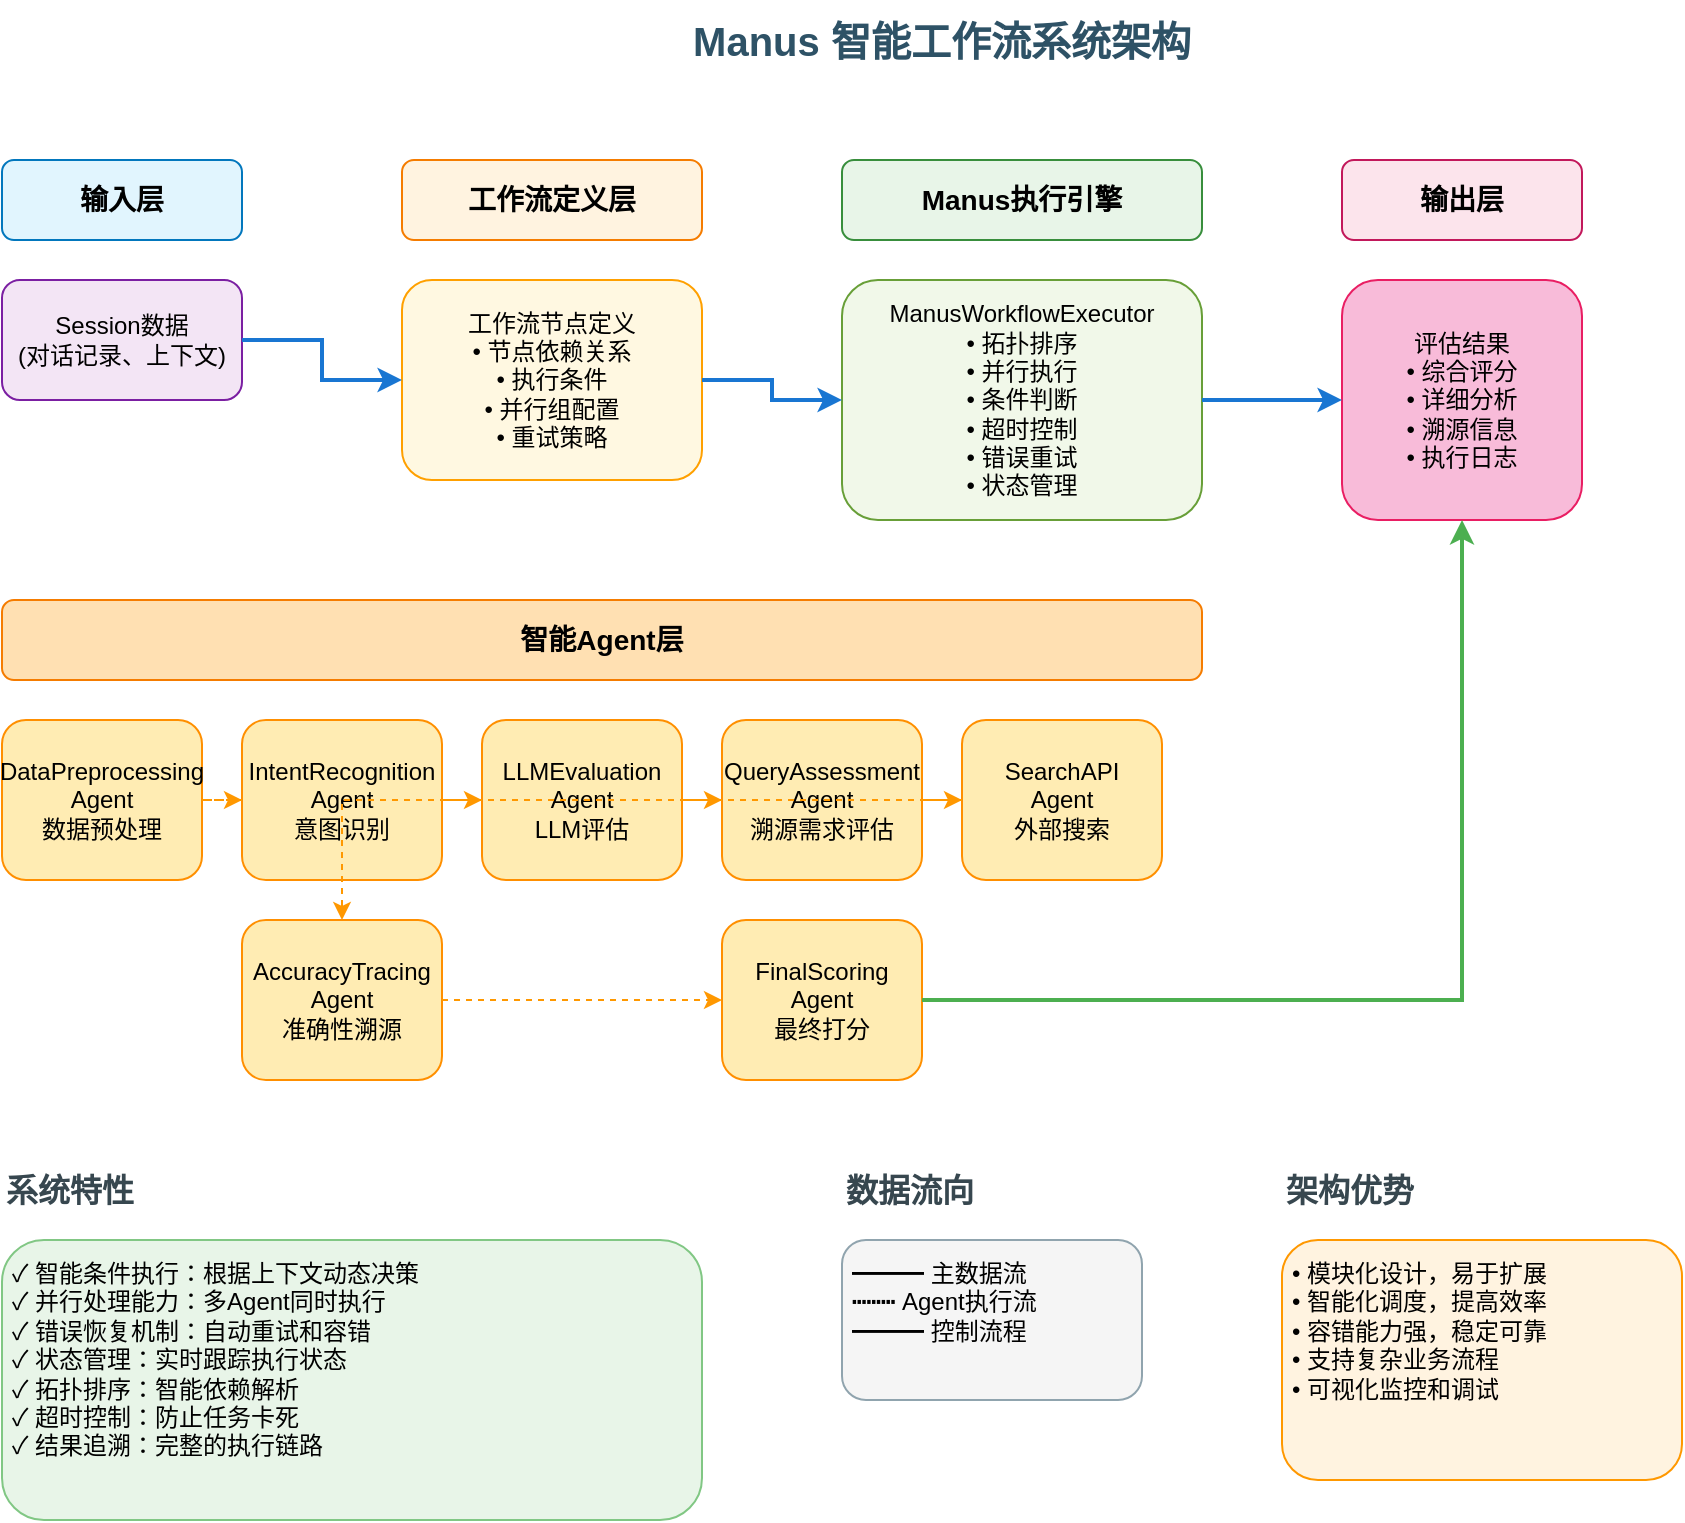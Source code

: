 <mxfile>
    <diagram name="Manus工作流系统架构" id="manus-workflow-architecture">
        <mxGraphModel dx="921" dy="372" grid="1" gridSize="10" guides="1" tooltips="1" connect="1" arrows="1" fold="1" page="1" pageScale="1" pageWidth="1169" pageHeight="827" math="0" shadow="0">
            <root>
                <mxCell id="0"/>
                <mxCell id="1" parent="0"/>
                <mxCell id="title" value="Manus 智能工作流系统架构" style="text;html=1;strokeColor=none;fillColor=none;align=center;verticalAlign=middle;whiteSpace=wrap;rounded=0;fontSize=20;fontStyle=1;fontColor=#2E5266;" parent="1" vertex="1">
                    <mxGeometry x="350" y="20" width="400" height="40" as="geometry"/>
                </mxCell>
                <mxCell id="input-layer" value="输入层" style="rounded=1;whiteSpace=wrap;html=1;fillColor=#E1F5FE;strokeColor=#0277BD;fontSize=14;fontStyle=1;" parent="1" vertex="1">
                    <mxGeometry x="80" y="100" width="120" height="40" as="geometry"/>
                </mxCell>
                <mxCell id="session-data" value="Session数据&#xa;(对话记录、上下文)" style="rounded=1;whiteSpace=wrap;html=1;fillColor=#F3E5F5;strokeColor=#7B1FA2;" parent="1" vertex="1">
                    <mxGeometry x="80" y="160" width="120" height="60" as="geometry"/>
                </mxCell>
                <mxCell id="workflow-def" value="工作流定义层" style="rounded=1;whiteSpace=wrap;html=1;fillColor=#FFF3E0;strokeColor=#F57C00;fontSize=14;fontStyle=1;" parent="1" vertex="1">
                    <mxGeometry x="280" y="100" width="150" height="40" as="geometry"/>
                </mxCell>
                <mxCell id="workflow-nodes" value="工作流节点定义&#xa;• 节点依赖关系&#xa;• 执行条件&#xa;• 并行组配置&#xa;• 重试策略" style="rounded=1;whiteSpace=wrap;html=1;fillColor=#FFF8E1;strokeColor=#FFA000;" parent="1" vertex="1">
                    <mxGeometry x="280" y="160" width="150" height="100" as="geometry"/>
                </mxCell>
                <mxCell id="execution-engine" value="Manus执行引擎" style="rounded=1;whiteSpace=wrap;html=1;fillColor=#E8F5E8;strokeColor=#388E3C;fontSize=14;fontStyle=1;" parent="1" vertex="1">
                    <mxGeometry x="500" y="100" width="180" height="40" as="geometry"/>
                </mxCell>
                <mxCell id="executor-features" value="ManusWorkflowExecutor&#xa;• 拓扑排序&#xa;• 并行执行&#xa;• 条件判断&#xa;• 超时控制&#xa;• 错误重试&#xa;• 状态管理" style="rounded=1;whiteSpace=wrap;html=1;fillColor=#F1F8E9;strokeColor=#689F38;" parent="1" vertex="1">
                    <mxGeometry x="500" y="160" width="180" height="120" as="geometry"/>
                </mxCell>
                <mxCell id="agent-layer" value="智能Agent层" style="rounded=1;whiteSpace=wrap;html=1;fillColor=#FFE0B2;strokeColor=#F57C00;fontSize=14;fontStyle=1;" parent="1" vertex="1">
                    <mxGeometry x="80" y="320" width="600" height="40" as="geometry"/>
                </mxCell>
                <mxCell id="data-preprocessing" value="DataPreprocessing&#xa;Agent&#xa;数据预处理" style="rounded=1;whiteSpace=wrap;html=1;fillColor=#FFECB3;strokeColor=#FF8F00;" parent="1" vertex="1">
                    <mxGeometry x="80" y="380" width="100" height="80" as="geometry"/>
                </mxCell>
                <mxCell id="intent-recognition" value="IntentRecognition&#xa;Agent&#xa;意图识别" style="rounded=1;whiteSpace=wrap;html=1;fillColor=#FFECB3;strokeColor=#FF8F00;" parent="1" vertex="1">
                    <mxGeometry x="200" y="380" width="100" height="80" as="geometry"/>
                </mxCell>
                <mxCell id="llm-evaluation" value="LLMEvaluation&#xa;Agent&#xa;LLM评估" style="rounded=1;whiteSpace=wrap;html=1;fillColor=#FFECB3;strokeColor=#FF8F00;" parent="1" vertex="1">
                    <mxGeometry x="320" y="380" width="100" height="80" as="geometry"/>
                </mxCell>
                <mxCell id="query-assessment" value="QueryAssessment&#xa;Agent&#xa;溯源需求评估" style="rounded=1;whiteSpace=wrap;html=1;fillColor=#FFECB3;strokeColor=#FF8F00;" parent="1" vertex="1">
                    <mxGeometry x="440" y="380" width="100" height="80" as="geometry"/>
                </mxCell>
                <mxCell id="search-api" value="SearchAPI&#xa;Agent&#xa;外部搜索" style="rounded=1;whiteSpace=wrap;html=1;fillColor=#FFECB3;strokeColor=#FF8F00;" parent="1" vertex="1">
                    <mxGeometry x="560" y="380" width="100" height="80" as="geometry"/>
                </mxCell>
                <mxCell id="accuracy-tracing" value="AccuracyTracing&#xa;Agent&#xa;准确性溯源" style="rounded=1;whiteSpace=wrap;html=1;fillColor=#FFECB3;strokeColor=#FF8F00;" parent="1" vertex="1">
                    <mxGeometry x="200" y="480" width="100" height="80" as="geometry"/>
                </mxCell>
                <mxCell id="final-scoring" value="FinalScoring&#xa;Agent&#xa;最终打分" style="rounded=1;whiteSpace=wrap;html=1;fillColor=#FFECB3;strokeColor=#FF8F00;" parent="1" vertex="1">
                    <mxGeometry x="440" y="480" width="100" height="80" as="geometry"/>
                </mxCell>
                <mxCell id="output-layer" value="输出层" style="rounded=1;whiteSpace=wrap;html=1;fillColor=#FCE4EC;strokeColor=#C2185B;fontSize=14;fontStyle=1;" parent="1" vertex="1">
                    <mxGeometry x="750" y="100" width="120" height="40" as="geometry"/>
                </mxCell>
                <mxCell id="evaluation-result" value="评估结果&#xa;• 综合评分&#xa;• 详细分析&#xa;• 溯源信息&#xa;• 执行日志" style="rounded=1;whiteSpace=wrap;html=1;fillColor=#F8BBD9;strokeColor=#E91E63;" parent="1" vertex="1">
                    <mxGeometry x="750" y="160" width="120" height="120" as="geometry"/>
                </mxCell>
                <mxCell id="flow1" value="" style="edgeStyle=orthogonalEdgeStyle;rounded=0;orthogonalLoop=1;jettySize=auto;html=1;strokeWidth=2;strokeColor=#1976D2;" parent="1" source="session-data" target="workflow-nodes" edge="1">
                    <mxGeometry relative="1" as="geometry"/>
                </mxCell>
                <mxCell id="flow2" value="" style="edgeStyle=orthogonalEdgeStyle;rounded=0;orthogonalLoop=1;jettySize=auto;html=1;strokeWidth=2;strokeColor=#1976D2;" parent="1" source="workflow-nodes" target="executor-features" edge="1">
                    <mxGeometry relative="1" as="geometry"/>
                </mxCell>
                <mxCell id="flow3" value="" style="edgeStyle=orthogonalEdgeStyle;rounded=0;orthogonalLoop=1;jettySize=auto;html=1;strokeWidth=2;strokeColor=#1976D2;" parent="1" source="executor-features" target="evaluation-result" edge="1">
                    <mxGeometry relative="1" as="geometry"/>
                </mxCell>
                <mxCell id="agent-flow1" value="" style="edgeStyle=orthogonalEdgeStyle;rounded=0;orthogonalLoop=1;jettySize=auto;html=1;strokeWidth=1;strokeColor=#FF9800;dashed=1;" parent="1" source="data-preprocessing" target="intent-recognition" edge="1">
                    <mxGeometry relative="1" as="geometry"/>
                </mxCell>
                <mxCell id="agent-flow2" value="" style="edgeStyle=orthogonalEdgeStyle;rounded=0;orthogonalLoop=1;jettySize=auto;html=1;strokeWidth=1;strokeColor=#FF9800;dashed=1;" parent="1" source="intent-recognition" target="llm-evaluation" edge="1">
                    <mxGeometry relative="1" as="geometry"/>
                </mxCell>
                <mxCell id="agent-flow3" value="" style="edgeStyle=orthogonalEdgeStyle;rounded=0;orthogonalLoop=1;jettySize=auto;html=1;strokeWidth=1;strokeColor=#FF9800;dashed=1;" parent="1" source="llm-evaluation" target="query-assessment" edge="1">
                    <mxGeometry relative="1" as="geometry"/>
                </mxCell>
                <mxCell id="agent-flow4" value="" style="edgeStyle=orthogonalEdgeStyle;rounded=0;orthogonalLoop=1;jettySize=auto;html=1;strokeWidth=1;strokeColor=#FF9800;dashed=1;" parent="1" source="query-assessment" target="search-api" edge="1">
                    <mxGeometry relative="1" as="geometry"/>
                </mxCell>
                <mxCell id="agent-flow5" value="" style="edgeStyle=orthogonalEdgeStyle;rounded=0;orthogonalLoop=1;jettySize=auto;html=1;strokeWidth=1;strokeColor=#FF9800;dashed=1;" parent="1" source="search-api" target="accuracy-tracing" edge="1">
                    <mxGeometry relative="1" as="geometry"/>
                </mxCell>
                <mxCell id="agent-flow6" value="" style="edgeStyle=orthogonalEdgeStyle;rounded=0;orthogonalLoop=1;jettySize=auto;html=1;strokeWidth=1;strokeColor=#FF9800;dashed=1;" parent="1" source="accuracy-tracing" target="final-scoring" edge="1">
                    <mxGeometry relative="1" as="geometry"/>
                </mxCell>
                <mxCell id="control-flow2" value="" style="edgeStyle=orthogonalEdgeStyle;rounded=0;orthogonalLoop=1;jettySize=auto;html=1;strokeWidth=2;strokeColor=#4CAF50;" parent="1" source="final-scoring" target="evaluation-result" edge="1">
                    <mxGeometry relative="1" as="geometry"/>
                </mxCell>
                <mxCell id="features-title" value="系统特性" style="text;html=1;strokeColor=none;fillColor=none;align=left;verticalAlign=middle;whiteSpace=wrap;rounded=0;fontSize=16;fontStyle=1;fontColor=#37474F;" parent="1" vertex="1">
                    <mxGeometry x="80" y="600" width="100" height="30" as="geometry"/>
                </mxCell>
                <mxCell id="feature-list" value="✓ 智能条件执行：根据上下文动态决策&#xa;✓ 并行处理能力：多Agent同时执行&#xa;✓ 错误恢复机制：自动重试和容错&#xa;✓ 状态管理：实时跟踪执行状态&#xa;✓ 拓扑排序：智能依赖解析&#xa;✓ 超时控制：防止任务卡死&#xa;✓ 结果追溯：完整的执行链路" style="text;html=1;strokeColor=#81C784;fillColor=#E8F5E8;align=left;verticalAlign=top;whiteSpace=wrap;rounded=1;fontSize=12;spacing=5;" parent="1" vertex="1">
                    <mxGeometry x="80" y="640" width="350" height="140" as="geometry"/>
                </mxCell>
                <mxCell id="dataflow-title" value="数据流向" style="text;html=1;strokeColor=none;fillColor=none;align=left;verticalAlign=middle;whiteSpace=wrap;rounded=0;fontSize=16;fontStyle=1;fontColor=#37474F;" parent="1" vertex="1">
                    <mxGeometry x="500" y="600" width="100" height="30" as="geometry"/>
                </mxCell>
                <mxCell id="dataflow-legend" value="━━━  主数据流&#xa;┅┅┅  Agent执行流&#xa;━━━  控制流程" style="text;html=1;strokeColor=#90A4AE;fillColor=#F5F5F5;align=left;verticalAlign=top;whiteSpace=wrap;rounded=1;fontSize=12;spacing=5;" parent="1" vertex="1">
                    <mxGeometry x="500" y="640" width="150" height="80" as="geometry"/>
                </mxCell>
                <mxCell id="advantages-title" value="架构优势" style="text;html=1;strokeColor=none;fillColor=none;align=left;verticalAlign=middle;whiteSpace=wrap;rounded=0;fontSize=16;fontStyle=1;fontColor=#37474F;" parent="1" vertex="1">
                    <mxGeometry x="720" y="600" width="100" height="30" as="geometry"/>
                </mxCell>
                <mxCell id="advantages-list" value="• 模块化设计，易于扩展&#xa;• 智能化调度，提高效率&#xa;• 容错能力强，稳定可靠&#xa;• 支持复杂业务流程&#xa;• 可视化监控和调试" style="text;html=1;strokeColor=#FF9800;fillColor=#FFF3E0;align=left;verticalAlign=top;whiteSpace=wrap;rounded=1;fontSize=12;spacing=5;" parent="1" vertex="1">
                    <mxGeometry x="720" y="640" width="200" height="120" as="geometry"/>
                </mxCell>
            </root>
        </mxGraphModel>
    </diagram>
</mxfile>
